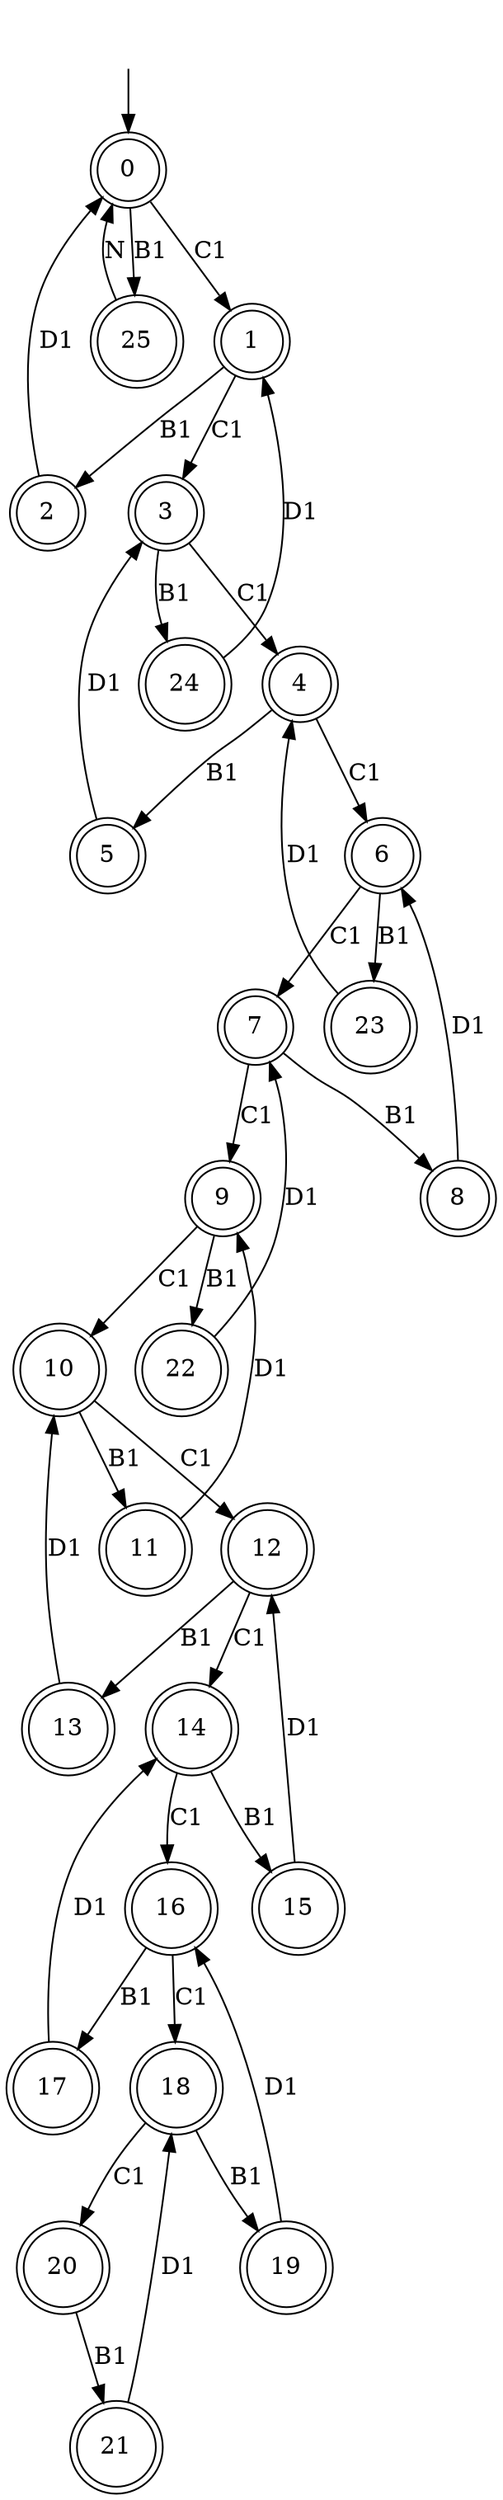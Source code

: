 digraph G {
  0 [ shape="doublecircle" label="0" ];
  1 [ shape="doublecircle" label="1" ];
  2 [ shape="doublecircle" label="2" ];
  3 [ shape="doublecircle" label="3" ];
  4 [ shape="doublecircle" label="4" ];
  5 [ shape="doublecircle" label="5" ];
  6 [ shape="doublecircle" label="6" ];
  7 [ shape="doublecircle" label="7" ];
  8 [ shape="doublecircle" label="8" ];
  9 [ shape="doublecircle" label="9" ];
  10 [ shape="doublecircle" label="10" ];
  11 [ shape="doublecircle" label="11" ];
  12 [ shape="doublecircle" label="12" ];
  13 [ shape="doublecircle" label="13" ];
  14 [ shape="doublecircle" label="14" ];
  15 [ shape="doublecircle" label="15" ];
  16 [ shape="doublecircle" label="16" ];
  17 [ shape="doublecircle" label="17" ];
  18 [ shape="doublecircle" label="18" ];
  19 [ shape="doublecircle" label="19" ];
  20 [ shape="doublecircle" label="20" ];
  21 [ shape="doublecircle" label="21" ];
  22 [ shape="doublecircle" label="22" ];
  23 [ shape="doublecircle" label="23" ];
  24 [ shape="doublecircle" label="24" ];
  25 [ shape="doublecircle" label="25" ];
  0 -> 1 [ label="C1" ];
  1 -> 2 [ label="B1" ];
  2 -> 0 [ label="D1" ];
  1 -> 3 [ label="C1" ];
  3 -> 4 [ label="C1" ];
  4 -> 5 [ label="B1" ];
  5 -> 3 [ label="D1" ];
  4 -> 6 [ label="C1" ];
  6 -> 7 [ label="C1" ];
  7 -> 8 [ label="B1" ];
  8 -> 6 [ label="D1" ];
  7 -> 9 [ label="C1" ];
  9 -> 10 [ label="C1" ];
  10 -> 11 [ label="B1" ];
  11 -> 9 [ label="D1" ];
  10 -> 12 [ label="C1" ];
  12 -> 13 [ label="B1" ];
  13 -> 10 [ label="D1" ];
  12 -> 14 [ label="C1" ];
  14 -> 15 [ label="B1" ];
  15 -> 12 [ label="D1" ];
  14 -> 16 [ label="C1" ];
  16 -> 17 [ label="B1" ];
  17 -> 14 [ label="D1" ];
  16 -> 18 [ label="C1" ];
  18 -> 19 [ label="B1" ];
  19 -> 16 [ label="D1" ];
  18 -> 20 [ label="C1" ];
  20 -> 21 [ label="B1" ];
  21 -> 18 [ label="D1" ];
  9 -> 22 [ label="B1" ];
  22 -> 7 [ label="D1" ];
  6 -> 23 [ label="B1" ];
  23 -> 4 [ label="D1" ];
  3 -> 24 [ label="B1" ];
  24 -> 1 [ label="D1" ];
  0 -> 25 [ label="B1" ];
  25 -> 0 [ label="N" ];
__start0 [label="", shape=none];
__start0 -> 0  [label=""];
}
